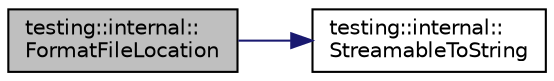 digraph "testing::internal::FormatFileLocation"
{
  edge [fontname="Helvetica",fontsize="10",labelfontname="Helvetica",labelfontsize="10"];
  node [fontname="Helvetica",fontsize="10",shape=record];
  rankdir="LR";
  Node727 [label="testing::internal::\lFormatFileLocation",height=0.2,width=0.4,color="black", fillcolor="grey75", style="filled", fontcolor="black"];
  Node727 -> Node728 [color="midnightblue",fontsize="10",style="solid",fontname="Helvetica"];
  Node728 [label="testing::internal::\lStreamableToString",height=0.2,width=0.4,color="black", fillcolor="white", style="filled",URL="$d0/da7/namespacetesting_1_1internal.html#aad4beed95d0846e6ffc5da0978ef3bb9"];
}
